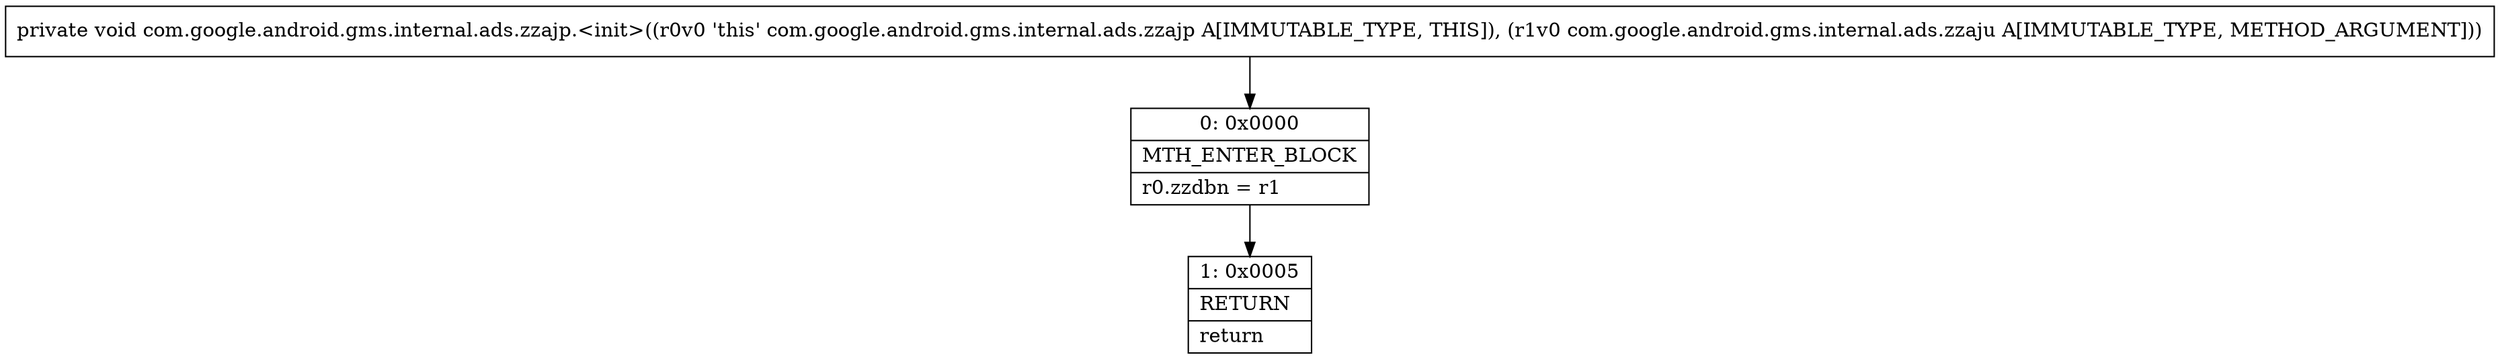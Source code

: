 digraph "CFG forcom.google.android.gms.internal.ads.zzajp.\<init\>(Lcom\/google\/android\/gms\/internal\/ads\/zzaju;)V" {
Node_0 [shape=record,label="{0\:\ 0x0000|MTH_ENTER_BLOCK\l|r0.zzdbn = r1\l}"];
Node_1 [shape=record,label="{1\:\ 0x0005|RETURN\l|return\l}"];
MethodNode[shape=record,label="{private void com.google.android.gms.internal.ads.zzajp.\<init\>((r0v0 'this' com.google.android.gms.internal.ads.zzajp A[IMMUTABLE_TYPE, THIS]), (r1v0 com.google.android.gms.internal.ads.zzaju A[IMMUTABLE_TYPE, METHOD_ARGUMENT])) }"];
MethodNode -> Node_0;
Node_0 -> Node_1;
}

